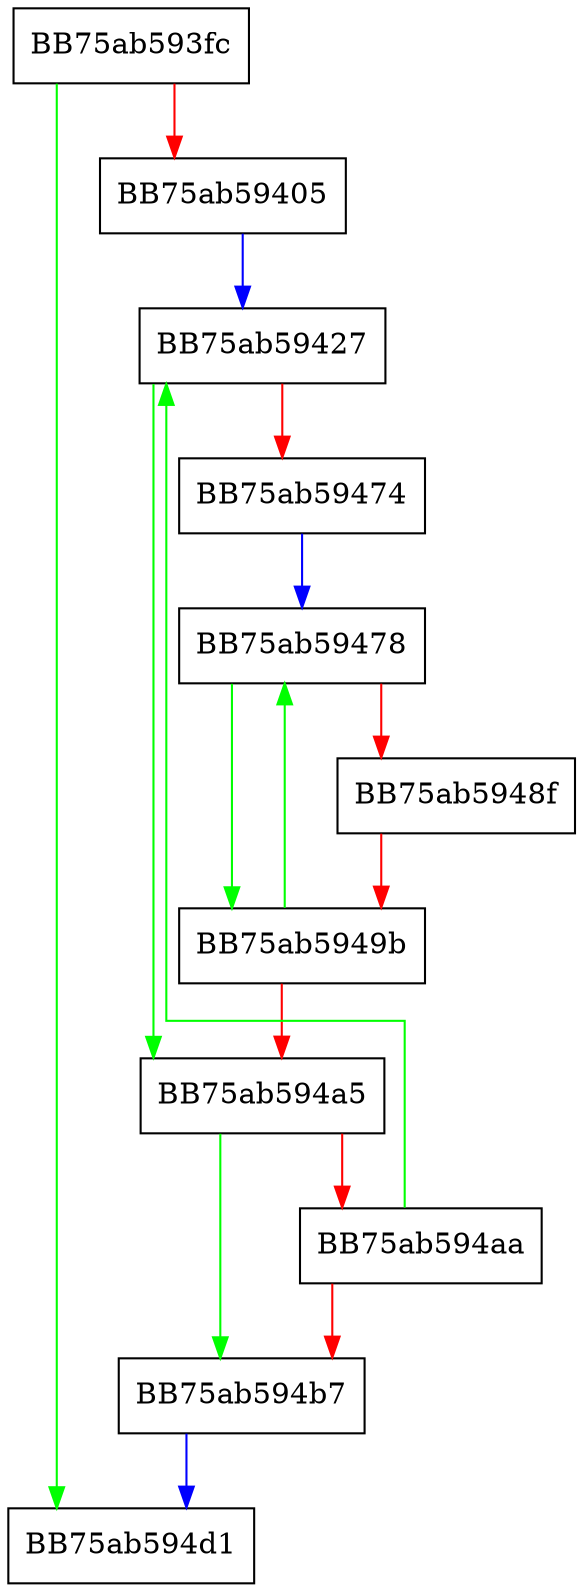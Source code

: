 digraph substSelect {
  node [shape="box"];
  graph [splines=ortho];
  BB75ab593fc -> BB75ab594d1 [color="green"];
  BB75ab593fc -> BB75ab59405 [color="red"];
  BB75ab59405 -> BB75ab59427 [color="blue"];
  BB75ab59427 -> BB75ab594a5 [color="green"];
  BB75ab59427 -> BB75ab59474 [color="red"];
  BB75ab59474 -> BB75ab59478 [color="blue"];
  BB75ab59478 -> BB75ab5949b [color="green"];
  BB75ab59478 -> BB75ab5948f [color="red"];
  BB75ab5948f -> BB75ab5949b [color="red"];
  BB75ab5949b -> BB75ab59478 [color="green"];
  BB75ab5949b -> BB75ab594a5 [color="red"];
  BB75ab594a5 -> BB75ab594b7 [color="green"];
  BB75ab594a5 -> BB75ab594aa [color="red"];
  BB75ab594aa -> BB75ab59427 [color="green"];
  BB75ab594aa -> BB75ab594b7 [color="red"];
  BB75ab594b7 -> BB75ab594d1 [color="blue"];
}